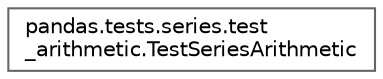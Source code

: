 digraph "Graphical Class Hierarchy"
{
 // LATEX_PDF_SIZE
  bgcolor="transparent";
  edge [fontname=Helvetica,fontsize=10,labelfontname=Helvetica,labelfontsize=10];
  node [fontname=Helvetica,fontsize=10,shape=box,height=0.2,width=0.4];
  rankdir="LR";
  Node0 [id="Node000000",label="pandas.tests.series.test\l_arithmetic.TestSeriesArithmetic",height=0.2,width=0.4,color="grey40", fillcolor="white", style="filled",URL="$d8/d01/classpandas_1_1tests_1_1series_1_1test__arithmetic_1_1TestSeriesArithmetic.html",tooltip=" "];
}
